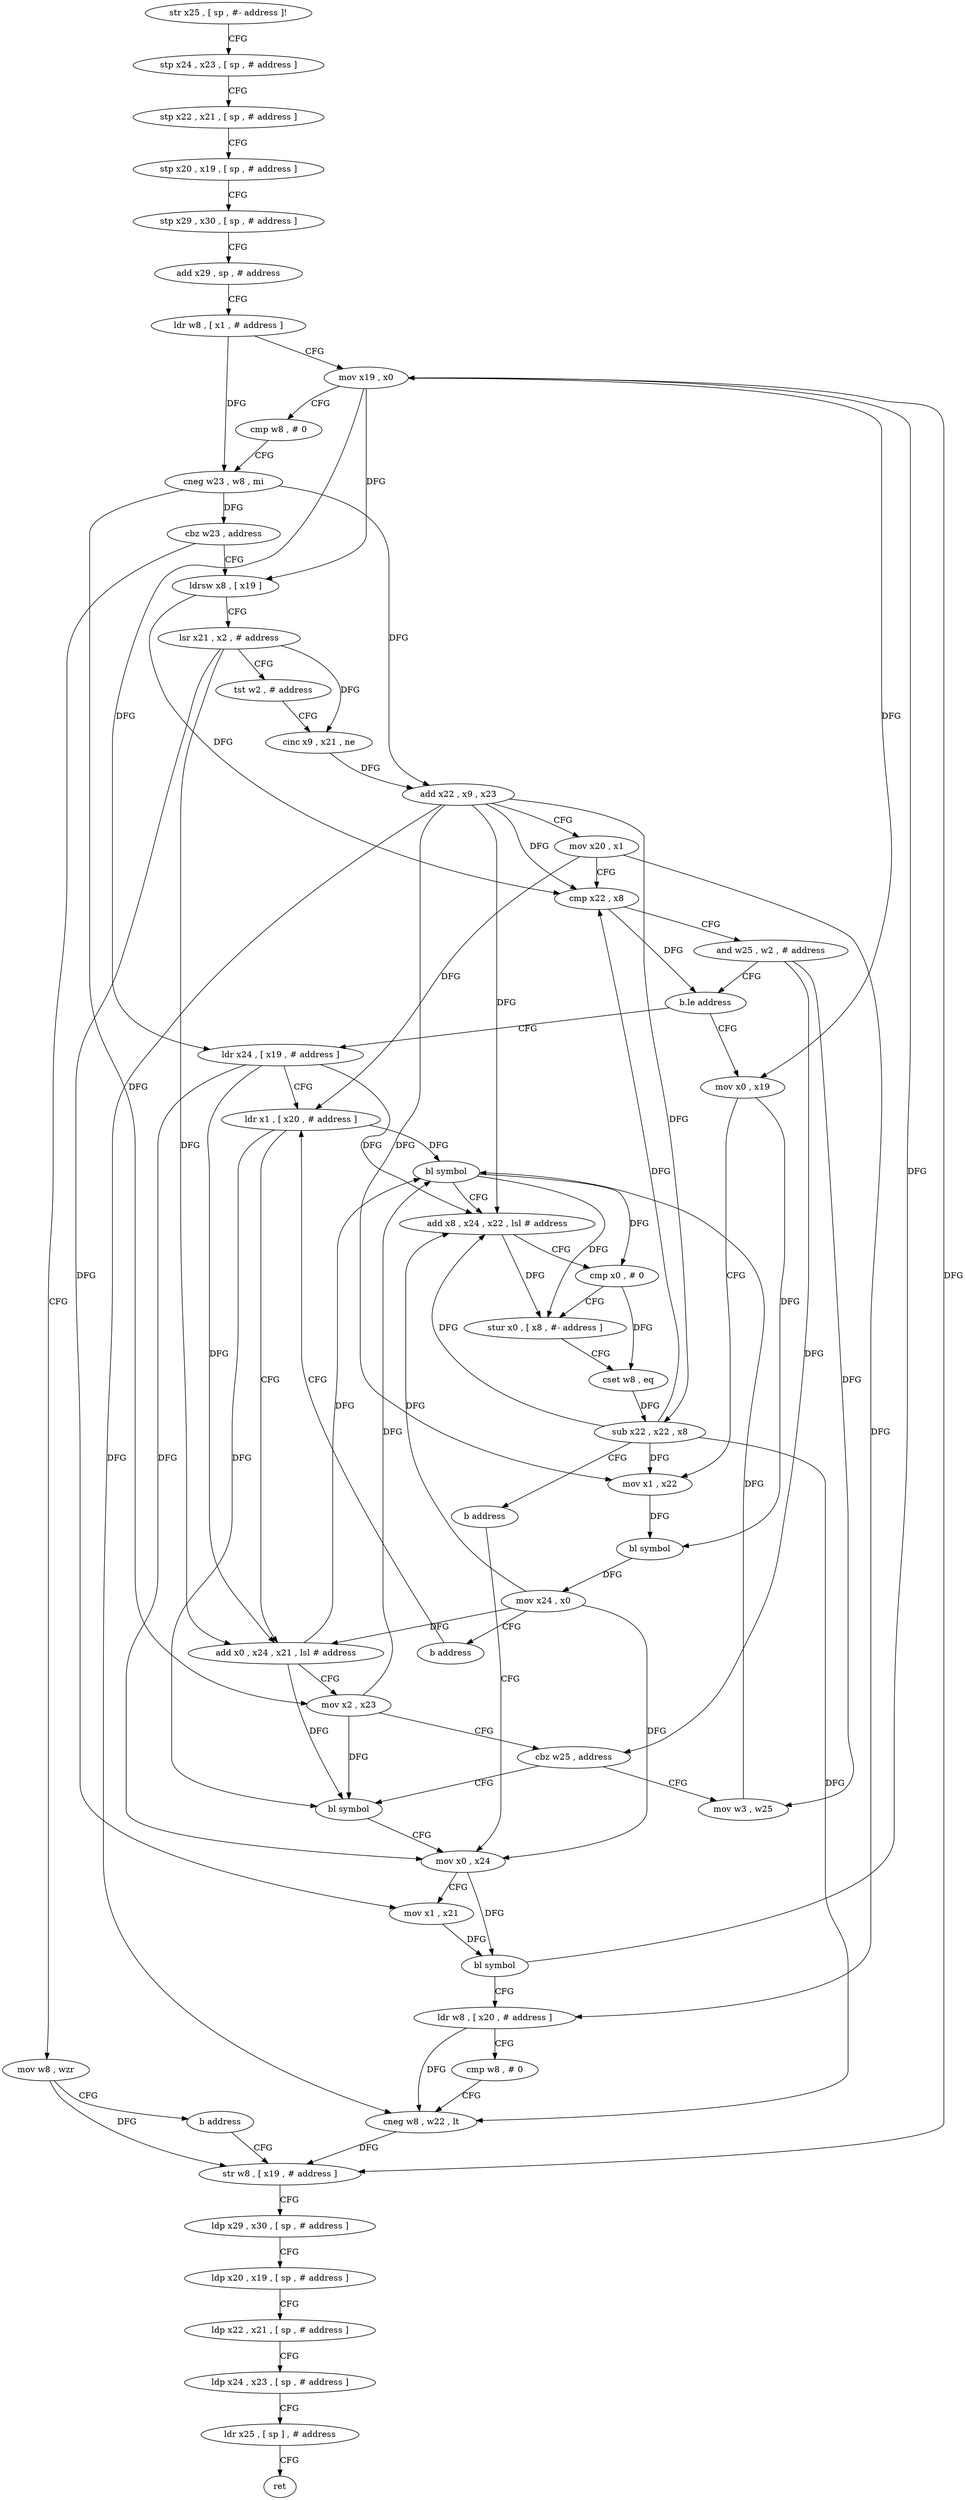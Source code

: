 digraph "func" {
"4225500" [label = "str x25 , [ sp , #- address ]!" ]
"4225504" [label = "stp x24 , x23 , [ sp , # address ]" ]
"4225508" [label = "stp x22 , x21 , [ sp , # address ]" ]
"4225512" [label = "stp x20 , x19 , [ sp , # address ]" ]
"4225516" [label = "stp x29 , x30 , [ sp , # address ]" ]
"4225520" [label = "add x29 , sp , # address" ]
"4225524" [label = "ldr w8 , [ x1 , # address ]" ]
"4225528" [label = "mov x19 , x0" ]
"4225532" [label = "cmp w8 , # 0" ]
"4225536" [label = "cneg w23 , w8 , mi" ]
"4225540" [label = "cbz w23 , address" ]
"4225600" [label = "mov w8 , wzr" ]
"4225544" [label = "ldrsw x8 , [ x19 ]" ]
"4225604" [label = "b address" ]
"4225688" [label = "str w8 , [ x19 , # address ]" ]
"4225548" [label = "lsr x21 , x2 , # address" ]
"4225552" [label = "tst w2 , # address" ]
"4225556" [label = "cinc x9 , x21 , ne" ]
"4225560" [label = "add x22 , x9 , x23" ]
"4225564" [label = "mov x20 , x1" ]
"4225568" [label = "cmp x22 , x8" ]
"4225572" [label = "and w25 , w2 , # address" ]
"4225576" [label = "b.le address" ]
"4225608" [label = "ldr x24 , [ x19 , # address ]" ]
"4225580" [label = "mov x0 , x19" ]
"4225692" [label = "ldp x29 , x30 , [ sp , # address ]" ]
"4225696" [label = "ldp x20 , x19 , [ sp , # address ]" ]
"4225700" [label = "ldp x22 , x21 , [ sp , # address ]" ]
"4225704" [label = "ldp x24 , x23 , [ sp , # address ]" ]
"4225708" [label = "ldr x25 , [ sp ] , # address" ]
"4225712" [label = "ret" ]
"4225612" [label = "ldr x1 , [ x20 , # address ]" ]
"4225584" [label = "mov x1 , x22" ]
"4225588" [label = "bl symbol" ]
"4225592" [label = "mov x24 , x0" ]
"4225596" [label = "b address" ]
"4225660" [label = "bl symbol" ]
"4225664" [label = "mov x0 , x24" ]
"4225628" [label = "mov w3 , w25" ]
"4225632" [label = "bl symbol" ]
"4225636" [label = "add x8 , x24 , x22 , lsl # address" ]
"4225640" [label = "cmp x0 , # 0" ]
"4225644" [label = "stur x0 , [ x8 , #- address ]" ]
"4225648" [label = "cset w8 , eq" ]
"4225652" [label = "sub x22 , x22 , x8" ]
"4225656" [label = "b address" ]
"4225616" [label = "add x0 , x24 , x21 , lsl # address" ]
"4225620" [label = "mov x2 , x23" ]
"4225624" [label = "cbz w25 , address" ]
"4225668" [label = "mov x1 , x21" ]
"4225672" [label = "bl symbol" ]
"4225676" [label = "ldr w8 , [ x20 , # address ]" ]
"4225680" [label = "cmp w8 , # 0" ]
"4225684" [label = "cneg w8 , w22 , lt" ]
"4225500" -> "4225504" [ label = "CFG" ]
"4225504" -> "4225508" [ label = "CFG" ]
"4225508" -> "4225512" [ label = "CFG" ]
"4225512" -> "4225516" [ label = "CFG" ]
"4225516" -> "4225520" [ label = "CFG" ]
"4225520" -> "4225524" [ label = "CFG" ]
"4225524" -> "4225528" [ label = "CFG" ]
"4225524" -> "4225536" [ label = "DFG" ]
"4225528" -> "4225532" [ label = "CFG" ]
"4225528" -> "4225544" [ label = "DFG" ]
"4225528" -> "4225688" [ label = "DFG" ]
"4225528" -> "4225608" [ label = "DFG" ]
"4225528" -> "4225580" [ label = "DFG" ]
"4225532" -> "4225536" [ label = "CFG" ]
"4225536" -> "4225540" [ label = "DFG" ]
"4225536" -> "4225560" [ label = "DFG" ]
"4225536" -> "4225620" [ label = "DFG" ]
"4225540" -> "4225600" [ label = "CFG" ]
"4225540" -> "4225544" [ label = "CFG" ]
"4225600" -> "4225604" [ label = "CFG" ]
"4225600" -> "4225688" [ label = "DFG" ]
"4225544" -> "4225548" [ label = "CFG" ]
"4225544" -> "4225568" [ label = "DFG" ]
"4225604" -> "4225688" [ label = "CFG" ]
"4225688" -> "4225692" [ label = "CFG" ]
"4225548" -> "4225552" [ label = "CFG" ]
"4225548" -> "4225556" [ label = "DFG" ]
"4225548" -> "4225616" [ label = "DFG" ]
"4225548" -> "4225668" [ label = "DFG" ]
"4225552" -> "4225556" [ label = "CFG" ]
"4225556" -> "4225560" [ label = "DFG" ]
"4225560" -> "4225564" [ label = "CFG" ]
"4225560" -> "4225568" [ label = "DFG" ]
"4225560" -> "4225584" [ label = "DFG" ]
"4225560" -> "4225636" [ label = "DFG" ]
"4225560" -> "4225684" [ label = "DFG" ]
"4225560" -> "4225652" [ label = "DFG" ]
"4225564" -> "4225568" [ label = "CFG" ]
"4225564" -> "4225612" [ label = "DFG" ]
"4225564" -> "4225676" [ label = "DFG" ]
"4225568" -> "4225572" [ label = "CFG" ]
"4225568" -> "4225576" [ label = "DFG" ]
"4225572" -> "4225576" [ label = "CFG" ]
"4225572" -> "4225624" [ label = "DFG" ]
"4225572" -> "4225628" [ label = "DFG" ]
"4225576" -> "4225608" [ label = "CFG" ]
"4225576" -> "4225580" [ label = "CFG" ]
"4225608" -> "4225612" [ label = "CFG" ]
"4225608" -> "4225616" [ label = "DFG" ]
"4225608" -> "4225636" [ label = "DFG" ]
"4225608" -> "4225664" [ label = "DFG" ]
"4225580" -> "4225584" [ label = "CFG" ]
"4225580" -> "4225588" [ label = "DFG" ]
"4225692" -> "4225696" [ label = "CFG" ]
"4225696" -> "4225700" [ label = "CFG" ]
"4225700" -> "4225704" [ label = "CFG" ]
"4225704" -> "4225708" [ label = "CFG" ]
"4225708" -> "4225712" [ label = "CFG" ]
"4225612" -> "4225616" [ label = "CFG" ]
"4225612" -> "4225660" [ label = "DFG" ]
"4225612" -> "4225632" [ label = "DFG" ]
"4225584" -> "4225588" [ label = "DFG" ]
"4225588" -> "4225592" [ label = "DFG" ]
"4225592" -> "4225596" [ label = "CFG" ]
"4225592" -> "4225616" [ label = "DFG" ]
"4225592" -> "4225636" [ label = "DFG" ]
"4225592" -> "4225664" [ label = "DFG" ]
"4225596" -> "4225612" [ label = "CFG" ]
"4225660" -> "4225664" [ label = "CFG" ]
"4225664" -> "4225668" [ label = "CFG" ]
"4225664" -> "4225672" [ label = "DFG" ]
"4225628" -> "4225632" [ label = "DFG" ]
"4225632" -> "4225636" [ label = "CFG" ]
"4225632" -> "4225640" [ label = "DFG" ]
"4225632" -> "4225644" [ label = "DFG" ]
"4225636" -> "4225640" [ label = "CFG" ]
"4225636" -> "4225644" [ label = "DFG" ]
"4225640" -> "4225644" [ label = "CFG" ]
"4225640" -> "4225648" [ label = "DFG" ]
"4225644" -> "4225648" [ label = "CFG" ]
"4225648" -> "4225652" [ label = "DFG" ]
"4225652" -> "4225656" [ label = "CFG" ]
"4225652" -> "4225584" [ label = "DFG" ]
"4225652" -> "4225636" [ label = "DFG" ]
"4225652" -> "4225684" [ label = "DFG" ]
"4225652" -> "4225568" [ label = "DFG" ]
"4225656" -> "4225664" [ label = "CFG" ]
"4225616" -> "4225620" [ label = "CFG" ]
"4225616" -> "4225660" [ label = "DFG" ]
"4225616" -> "4225632" [ label = "DFG" ]
"4225620" -> "4225624" [ label = "CFG" ]
"4225620" -> "4225660" [ label = "DFG" ]
"4225620" -> "4225632" [ label = "DFG" ]
"4225624" -> "4225660" [ label = "CFG" ]
"4225624" -> "4225628" [ label = "CFG" ]
"4225668" -> "4225672" [ label = "DFG" ]
"4225672" -> "4225676" [ label = "CFG" ]
"4225672" -> "4225528" [ label = "DFG" ]
"4225676" -> "4225680" [ label = "CFG" ]
"4225676" -> "4225684" [ label = "DFG" ]
"4225680" -> "4225684" [ label = "CFG" ]
"4225684" -> "4225688" [ label = "DFG" ]
}
